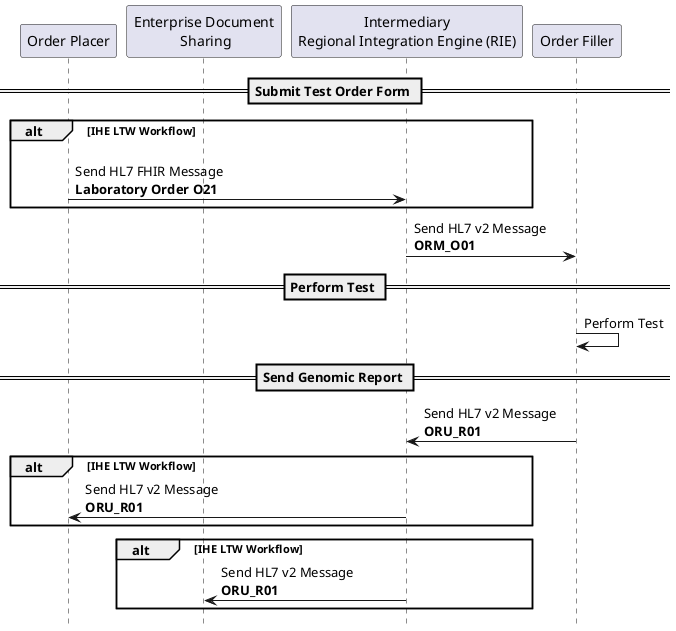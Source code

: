 @startuml

hide footbox

participant "Order Placer" as EPR
participant "Enterprise Document\n Sharing" as XDS
participant "Intermediary\nRegional Integration Engine (RIE)" as TIE
participant "Order Filler" as LIMS



== Submit Test Order Form ==

alt IHE LTW Workflow
EPR -> TIE: \nSend HL7 FHIR Message\n**Laboratory Order O21**
end
TIE -> LIMS: Send HL7 v2 Message\n**ORM_O01**

== Perform Test ==

LIMS -> LIMS: Perform Test

== Send Genomic Report ==

LIMS -> TIE: Send HL7 v2 Message\n**ORU_R01**
alt IHE LTW Workflow
TIE -> EPR: Send HL7 v2 Message\n**ORU_R01**
end
alt IHE LTW Workflow
TIE -> XDS: Send HL7 v2 Message\n**ORU_R01**
end

@enduml
